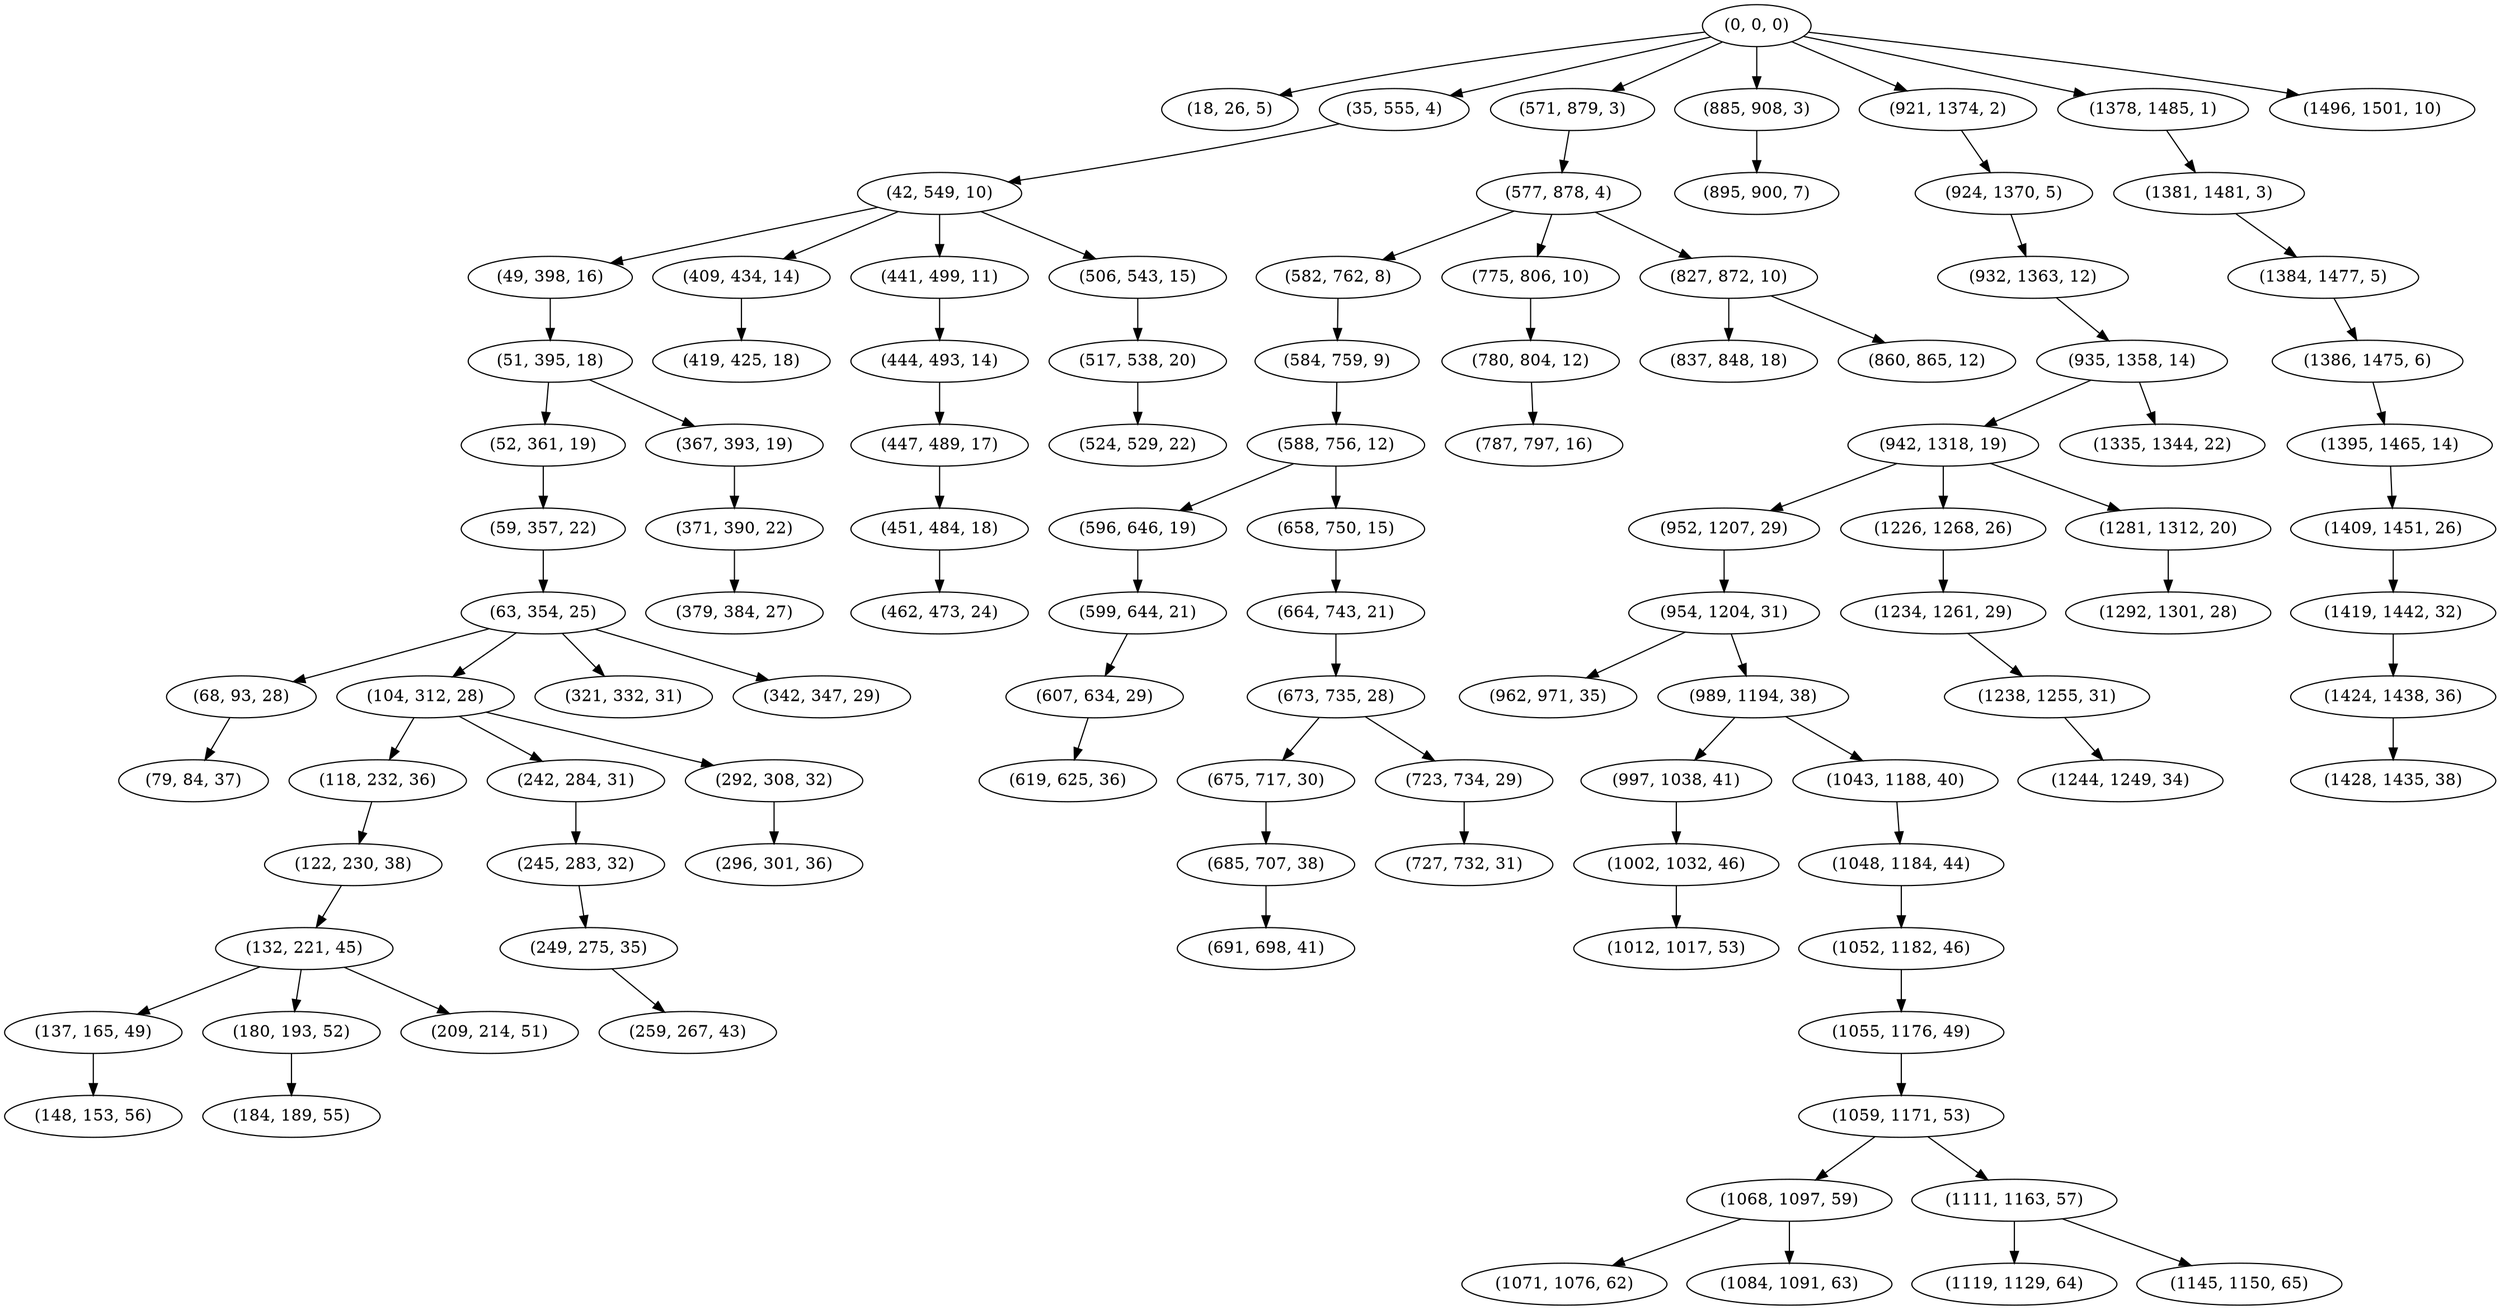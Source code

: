 digraph tree {
    "(0, 0, 0)";
    "(18, 26, 5)";
    "(35, 555, 4)";
    "(42, 549, 10)";
    "(49, 398, 16)";
    "(51, 395, 18)";
    "(52, 361, 19)";
    "(59, 357, 22)";
    "(63, 354, 25)";
    "(68, 93, 28)";
    "(79, 84, 37)";
    "(104, 312, 28)";
    "(118, 232, 36)";
    "(122, 230, 38)";
    "(132, 221, 45)";
    "(137, 165, 49)";
    "(148, 153, 56)";
    "(180, 193, 52)";
    "(184, 189, 55)";
    "(209, 214, 51)";
    "(242, 284, 31)";
    "(245, 283, 32)";
    "(249, 275, 35)";
    "(259, 267, 43)";
    "(292, 308, 32)";
    "(296, 301, 36)";
    "(321, 332, 31)";
    "(342, 347, 29)";
    "(367, 393, 19)";
    "(371, 390, 22)";
    "(379, 384, 27)";
    "(409, 434, 14)";
    "(419, 425, 18)";
    "(441, 499, 11)";
    "(444, 493, 14)";
    "(447, 489, 17)";
    "(451, 484, 18)";
    "(462, 473, 24)";
    "(506, 543, 15)";
    "(517, 538, 20)";
    "(524, 529, 22)";
    "(571, 879, 3)";
    "(577, 878, 4)";
    "(582, 762, 8)";
    "(584, 759, 9)";
    "(588, 756, 12)";
    "(596, 646, 19)";
    "(599, 644, 21)";
    "(607, 634, 29)";
    "(619, 625, 36)";
    "(658, 750, 15)";
    "(664, 743, 21)";
    "(673, 735, 28)";
    "(675, 717, 30)";
    "(685, 707, 38)";
    "(691, 698, 41)";
    "(723, 734, 29)";
    "(727, 732, 31)";
    "(775, 806, 10)";
    "(780, 804, 12)";
    "(787, 797, 16)";
    "(827, 872, 10)";
    "(837, 848, 18)";
    "(860, 865, 12)";
    "(885, 908, 3)";
    "(895, 900, 7)";
    "(921, 1374, 2)";
    "(924, 1370, 5)";
    "(932, 1363, 12)";
    "(935, 1358, 14)";
    "(942, 1318, 19)";
    "(952, 1207, 29)";
    "(954, 1204, 31)";
    "(962, 971, 35)";
    "(989, 1194, 38)";
    "(997, 1038, 41)";
    "(1002, 1032, 46)";
    "(1012, 1017, 53)";
    "(1043, 1188, 40)";
    "(1048, 1184, 44)";
    "(1052, 1182, 46)";
    "(1055, 1176, 49)";
    "(1059, 1171, 53)";
    "(1068, 1097, 59)";
    "(1071, 1076, 62)";
    "(1084, 1091, 63)";
    "(1111, 1163, 57)";
    "(1119, 1129, 64)";
    "(1145, 1150, 65)";
    "(1226, 1268, 26)";
    "(1234, 1261, 29)";
    "(1238, 1255, 31)";
    "(1244, 1249, 34)";
    "(1281, 1312, 20)";
    "(1292, 1301, 28)";
    "(1335, 1344, 22)";
    "(1378, 1485, 1)";
    "(1381, 1481, 3)";
    "(1384, 1477, 5)";
    "(1386, 1475, 6)";
    "(1395, 1465, 14)";
    "(1409, 1451, 26)";
    "(1419, 1442, 32)";
    "(1424, 1438, 36)";
    "(1428, 1435, 38)";
    "(1496, 1501, 10)";
    "(0, 0, 0)" -> "(18, 26, 5)";
    "(0, 0, 0)" -> "(35, 555, 4)";
    "(0, 0, 0)" -> "(571, 879, 3)";
    "(0, 0, 0)" -> "(885, 908, 3)";
    "(0, 0, 0)" -> "(921, 1374, 2)";
    "(0, 0, 0)" -> "(1378, 1485, 1)";
    "(0, 0, 0)" -> "(1496, 1501, 10)";
    "(35, 555, 4)" -> "(42, 549, 10)";
    "(42, 549, 10)" -> "(49, 398, 16)";
    "(42, 549, 10)" -> "(409, 434, 14)";
    "(42, 549, 10)" -> "(441, 499, 11)";
    "(42, 549, 10)" -> "(506, 543, 15)";
    "(49, 398, 16)" -> "(51, 395, 18)";
    "(51, 395, 18)" -> "(52, 361, 19)";
    "(51, 395, 18)" -> "(367, 393, 19)";
    "(52, 361, 19)" -> "(59, 357, 22)";
    "(59, 357, 22)" -> "(63, 354, 25)";
    "(63, 354, 25)" -> "(68, 93, 28)";
    "(63, 354, 25)" -> "(104, 312, 28)";
    "(63, 354, 25)" -> "(321, 332, 31)";
    "(63, 354, 25)" -> "(342, 347, 29)";
    "(68, 93, 28)" -> "(79, 84, 37)";
    "(104, 312, 28)" -> "(118, 232, 36)";
    "(104, 312, 28)" -> "(242, 284, 31)";
    "(104, 312, 28)" -> "(292, 308, 32)";
    "(118, 232, 36)" -> "(122, 230, 38)";
    "(122, 230, 38)" -> "(132, 221, 45)";
    "(132, 221, 45)" -> "(137, 165, 49)";
    "(132, 221, 45)" -> "(180, 193, 52)";
    "(132, 221, 45)" -> "(209, 214, 51)";
    "(137, 165, 49)" -> "(148, 153, 56)";
    "(180, 193, 52)" -> "(184, 189, 55)";
    "(242, 284, 31)" -> "(245, 283, 32)";
    "(245, 283, 32)" -> "(249, 275, 35)";
    "(249, 275, 35)" -> "(259, 267, 43)";
    "(292, 308, 32)" -> "(296, 301, 36)";
    "(367, 393, 19)" -> "(371, 390, 22)";
    "(371, 390, 22)" -> "(379, 384, 27)";
    "(409, 434, 14)" -> "(419, 425, 18)";
    "(441, 499, 11)" -> "(444, 493, 14)";
    "(444, 493, 14)" -> "(447, 489, 17)";
    "(447, 489, 17)" -> "(451, 484, 18)";
    "(451, 484, 18)" -> "(462, 473, 24)";
    "(506, 543, 15)" -> "(517, 538, 20)";
    "(517, 538, 20)" -> "(524, 529, 22)";
    "(571, 879, 3)" -> "(577, 878, 4)";
    "(577, 878, 4)" -> "(582, 762, 8)";
    "(577, 878, 4)" -> "(775, 806, 10)";
    "(577, 878, 4)" -> "(827, 872, 10)";
    "(582, 762, 8)" -> "(584, 759, 9)";
    "(584, 759, 9)" -> "(588, 756, 12)";
    "(588, 756, 12)" -> "(596, 646, 19)";
    "(588, 756, 12)" -> "(658, 750, 15)";
    "(596, 646, 19)" -> "(599, 644, 21)";
    "(599, 644, 21)" -> "(607, 634, 29)";
    "(607, 634, 29)" -> "(619, 625, 36)";
    "(658, 750, 15)" -> "(664, 743, 21)";
    "(664, 743, 21)" -> "(673, 735, 28)";
    "(673, 735, 28)" -> "(675, 717, 30)";
    "(673, 735, 28)" -> "(723, 734, 29)";
    "(675, 717, 30)" -> "(685, 707, 38)";
    "(685, 707, 38)" -> "(691, 698, 41)";
    "(723, 734, 29)" -> "(727, 732, 31)";
    "(775, 806, 10)" -> "(780, 804, 12)";
    "(780, 804, 12)" -> "(787, 797, 16)";
    "(827, 872, 10)" -> "(837, 848, 18)";
    "(827, 872, 10)" -> "(860, 865, 12)";
    "(885, 908, 3)" -> "(895, 900, 7)";
    "(921, 1374, 2)" -> "(924, 1370, 5)";
    "(924, 1370, 5)" -> "(932, 1363, 12)";
    "(932, 1363, 12)" -> "(935, 1358, 14)";
    "(935, 1358, 14)" -> "(942, 1318, 19)";
    "(935, 1358, 14)" -> "(1335, 1344, 22)";
    "(942, 1318, 19)" -> "(952, 1207, 29)";
    "(942, 1318, 19)" -> "(1226, 1268, 26)";
    "(942, 1318, 19)" -> "(1281, 1312, 20)";
    "(952, 1207, 29)" -> "(954, 1204, 31)";
    "(954, 1204, 31)" -> "(962, 971, 35)";
    "(954, 1204, 31)" -> "(989, 1194, 38)";
    "(989, 1194, 38)" -> "(997, 1038, 41)";
    "(989, 1194, 38)" -> "(1043, 1188, 40)";
    "(997, 1038, 41)" -> "(1002, 1032, 46)";
    "(1002, 1032, 46)" -> "(1012, 1017, 53)";
    "(1043, 1188, 40)" -> "(1048, 1184, 44)";
    "(1048, 1184, 44)" -> "(1052, 1182, 46)";
    "(1052, 1182, 46)" -> "(1055, 1176, 49)";
    "(1055, 1176, 49)" -> "(1059, 1171, 53)";
    "(1059, 1171, 53)" -> "(1068, 1097, 59)";
    "(1059, 1171, 53)" -> "(1111, 1163, 57)";
    "(1068, 1097, 59)" -> "(1071, 1076, 62)";
    "(1068, 1097, 59)" -> "(1084, 1091, 63)";
    "(1111, 1163, 57)" -> "(1119, 1129, 64)";
    "(1111, 1163, 57)" -> "(1145, 1150, 65)";
    "(1226, 1268, 26)" -> "(1234, 1261, 29)";
    "(1234, 1261, 29)" -> "(1238, 1255, 31)";
    "(1238, 1255, 31)" -> "(1244, 1249, 34)";
    "(1281, 1312, 20)" -> "(1292, 1301, 28)";
    "(1378, 1485, 1)" -> "(1381, 1481, 3)";
    "(1381, 1481, 3)" -> "(1384, 1477, 5)";
    "(1384, 1477, 5)" -> "(1386, 1475, 6)";
    "(1386, 1475, 6)" -> "(1395, 1465, 14)";
    "(1395, 1465, 14)" -> "(1409, 1451, 26)";
    "(1409, 1451, 26)" -> "(1419, 1442, 32)";
    "(1419, 1442, 32)" -> "(1424, 1438, 36)";
    "(1424, 1438, 36)" -> "(1428, 1435, 38)";
}
